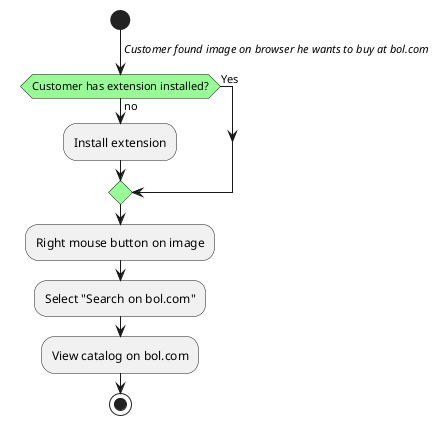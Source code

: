 @startuml activity diagram downloaden grafisch product
start
->//Customer found image on browser he wants to buy at bol.com//;
#palegreen:if (Customer has extension installed?) then (Yes)

else (no)
    :Install extension;
endif
    :Right mouse button on image;
    :Select "Search on bol.com";
    :View catalog on bol.com;
stop
@enduml